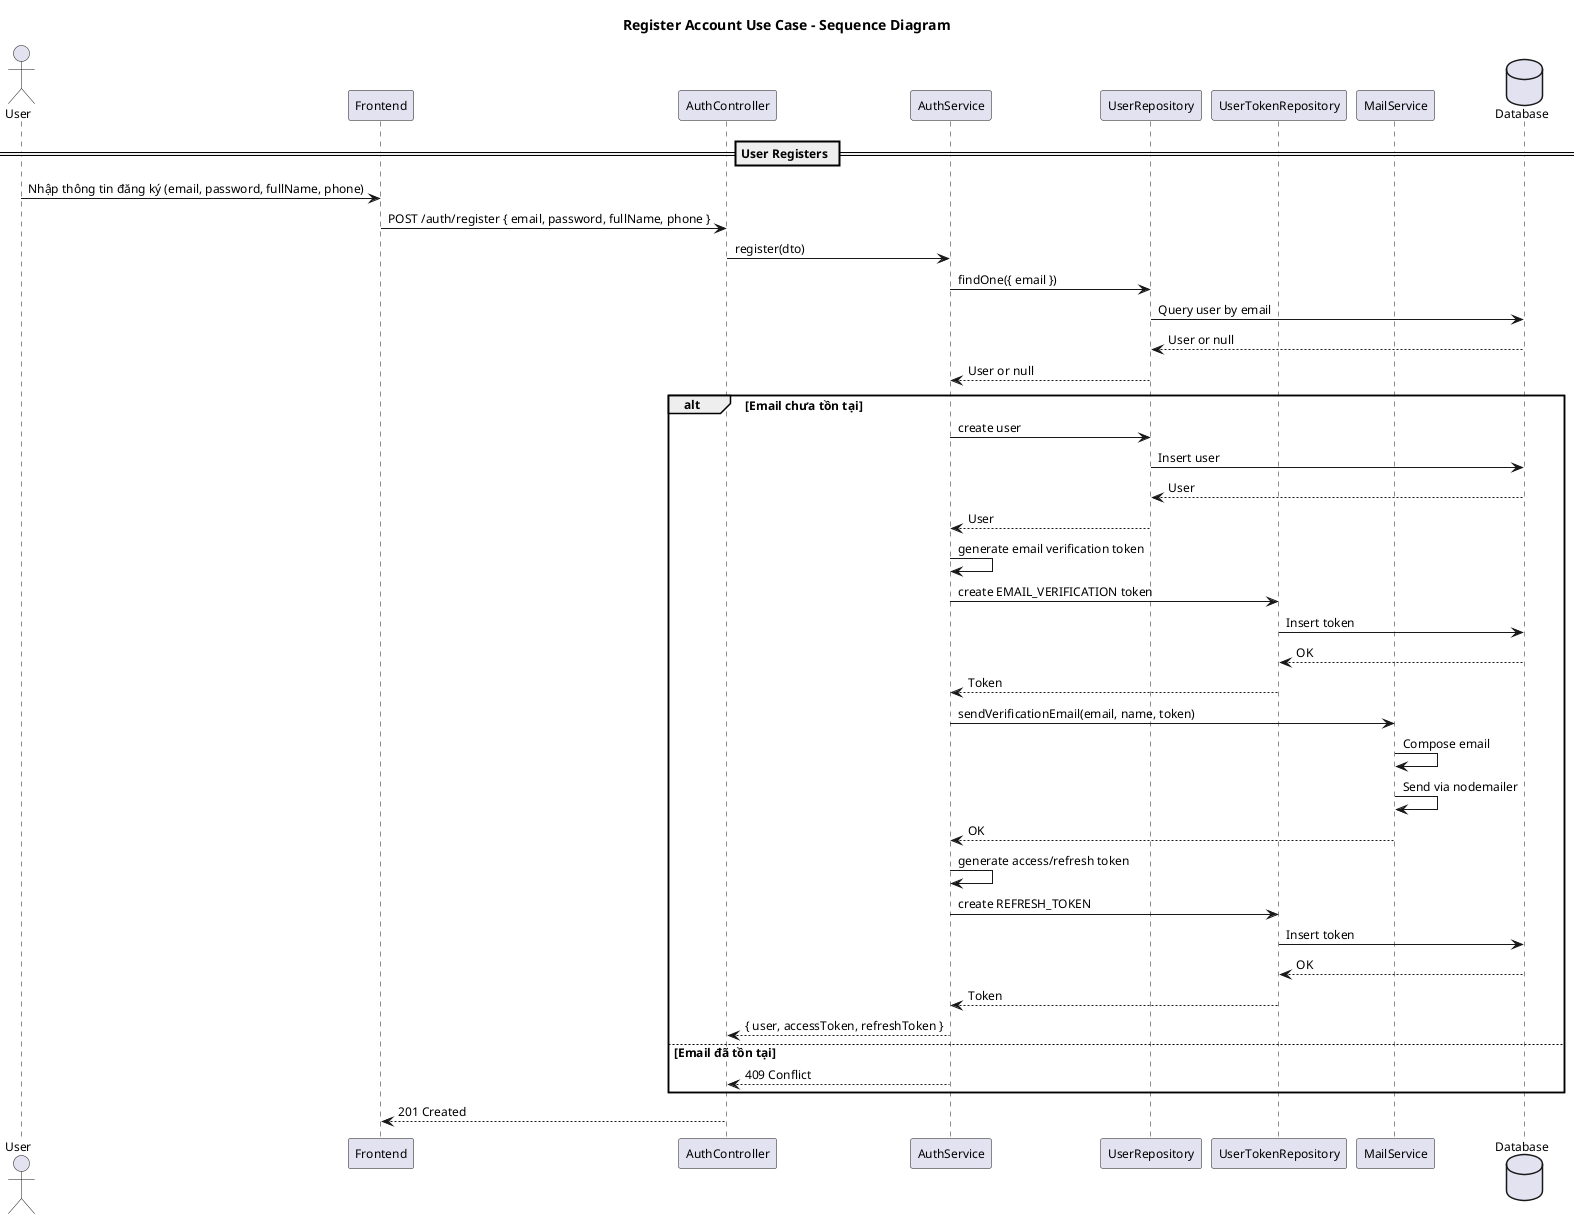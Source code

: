@startuml
' Định dạng giấy A4 portrait (210mm x 297mm)
skinparam pageSize 210 297
skinparam pageMargin 30
skinparam defaultFontSize 12

title Register Account Use Case - Sequence Diagram

actor User
participant "Frontend" as FE
participant "AuthController" as Controller
participant "AuthService" as Service
participant "UserRepository" as UserRepo
participant "UserTokenRepository" as TokenRepo
participant "MailService" as Mail
database "Database" as DB

== User Registers ==
User -> FE : Nhập thông tin đăng ký (email, password, fullName, phone)
FE -> Controller : POST /auth/register { email, password, fullName, phone }
Controller -> Service : register(dto)
Service -> UserRepo : findOne({ email })
UserRepo -> DB : Query user by email
DB --> UserRepo : User or null
UserRepo --> Service : User or null

alt Email chưa tồn tại
    Service -> UserRepo : create user
    UserRepo -> DB : Insert user
    DB --> UserRepo : User
    UserRepo --> Service : User
    Service -> Service : generate email verification token
    Service -> TokenRepo : create EMAIL_VERIFICATION token
    TokenRepo -> DB : Insert token
    DB --> TokenRepo : OK
    TokenRepo --> Service : Token
    Service -> Mail : sendVerificationEmail(email, name, token)
    Mail -> Mail : Compose email
    Mail -> Mail : Send via nodemailer
    Mail --> Service : OK
    Service -> Service : generate access/refresh token
    Service -> TokenRepo : create REFRESH_TOKEN
    TokenRepo -> DB : Insert token
    DB --> TokenRepo : OK
    TokenRepo --> Service : Token
    Service --> Controller : { user, accessToken, refreshToken }
else Email đã tồn tại
    Service --> Controller : 409 Conflict
end
Controller --> FE : 201 Created